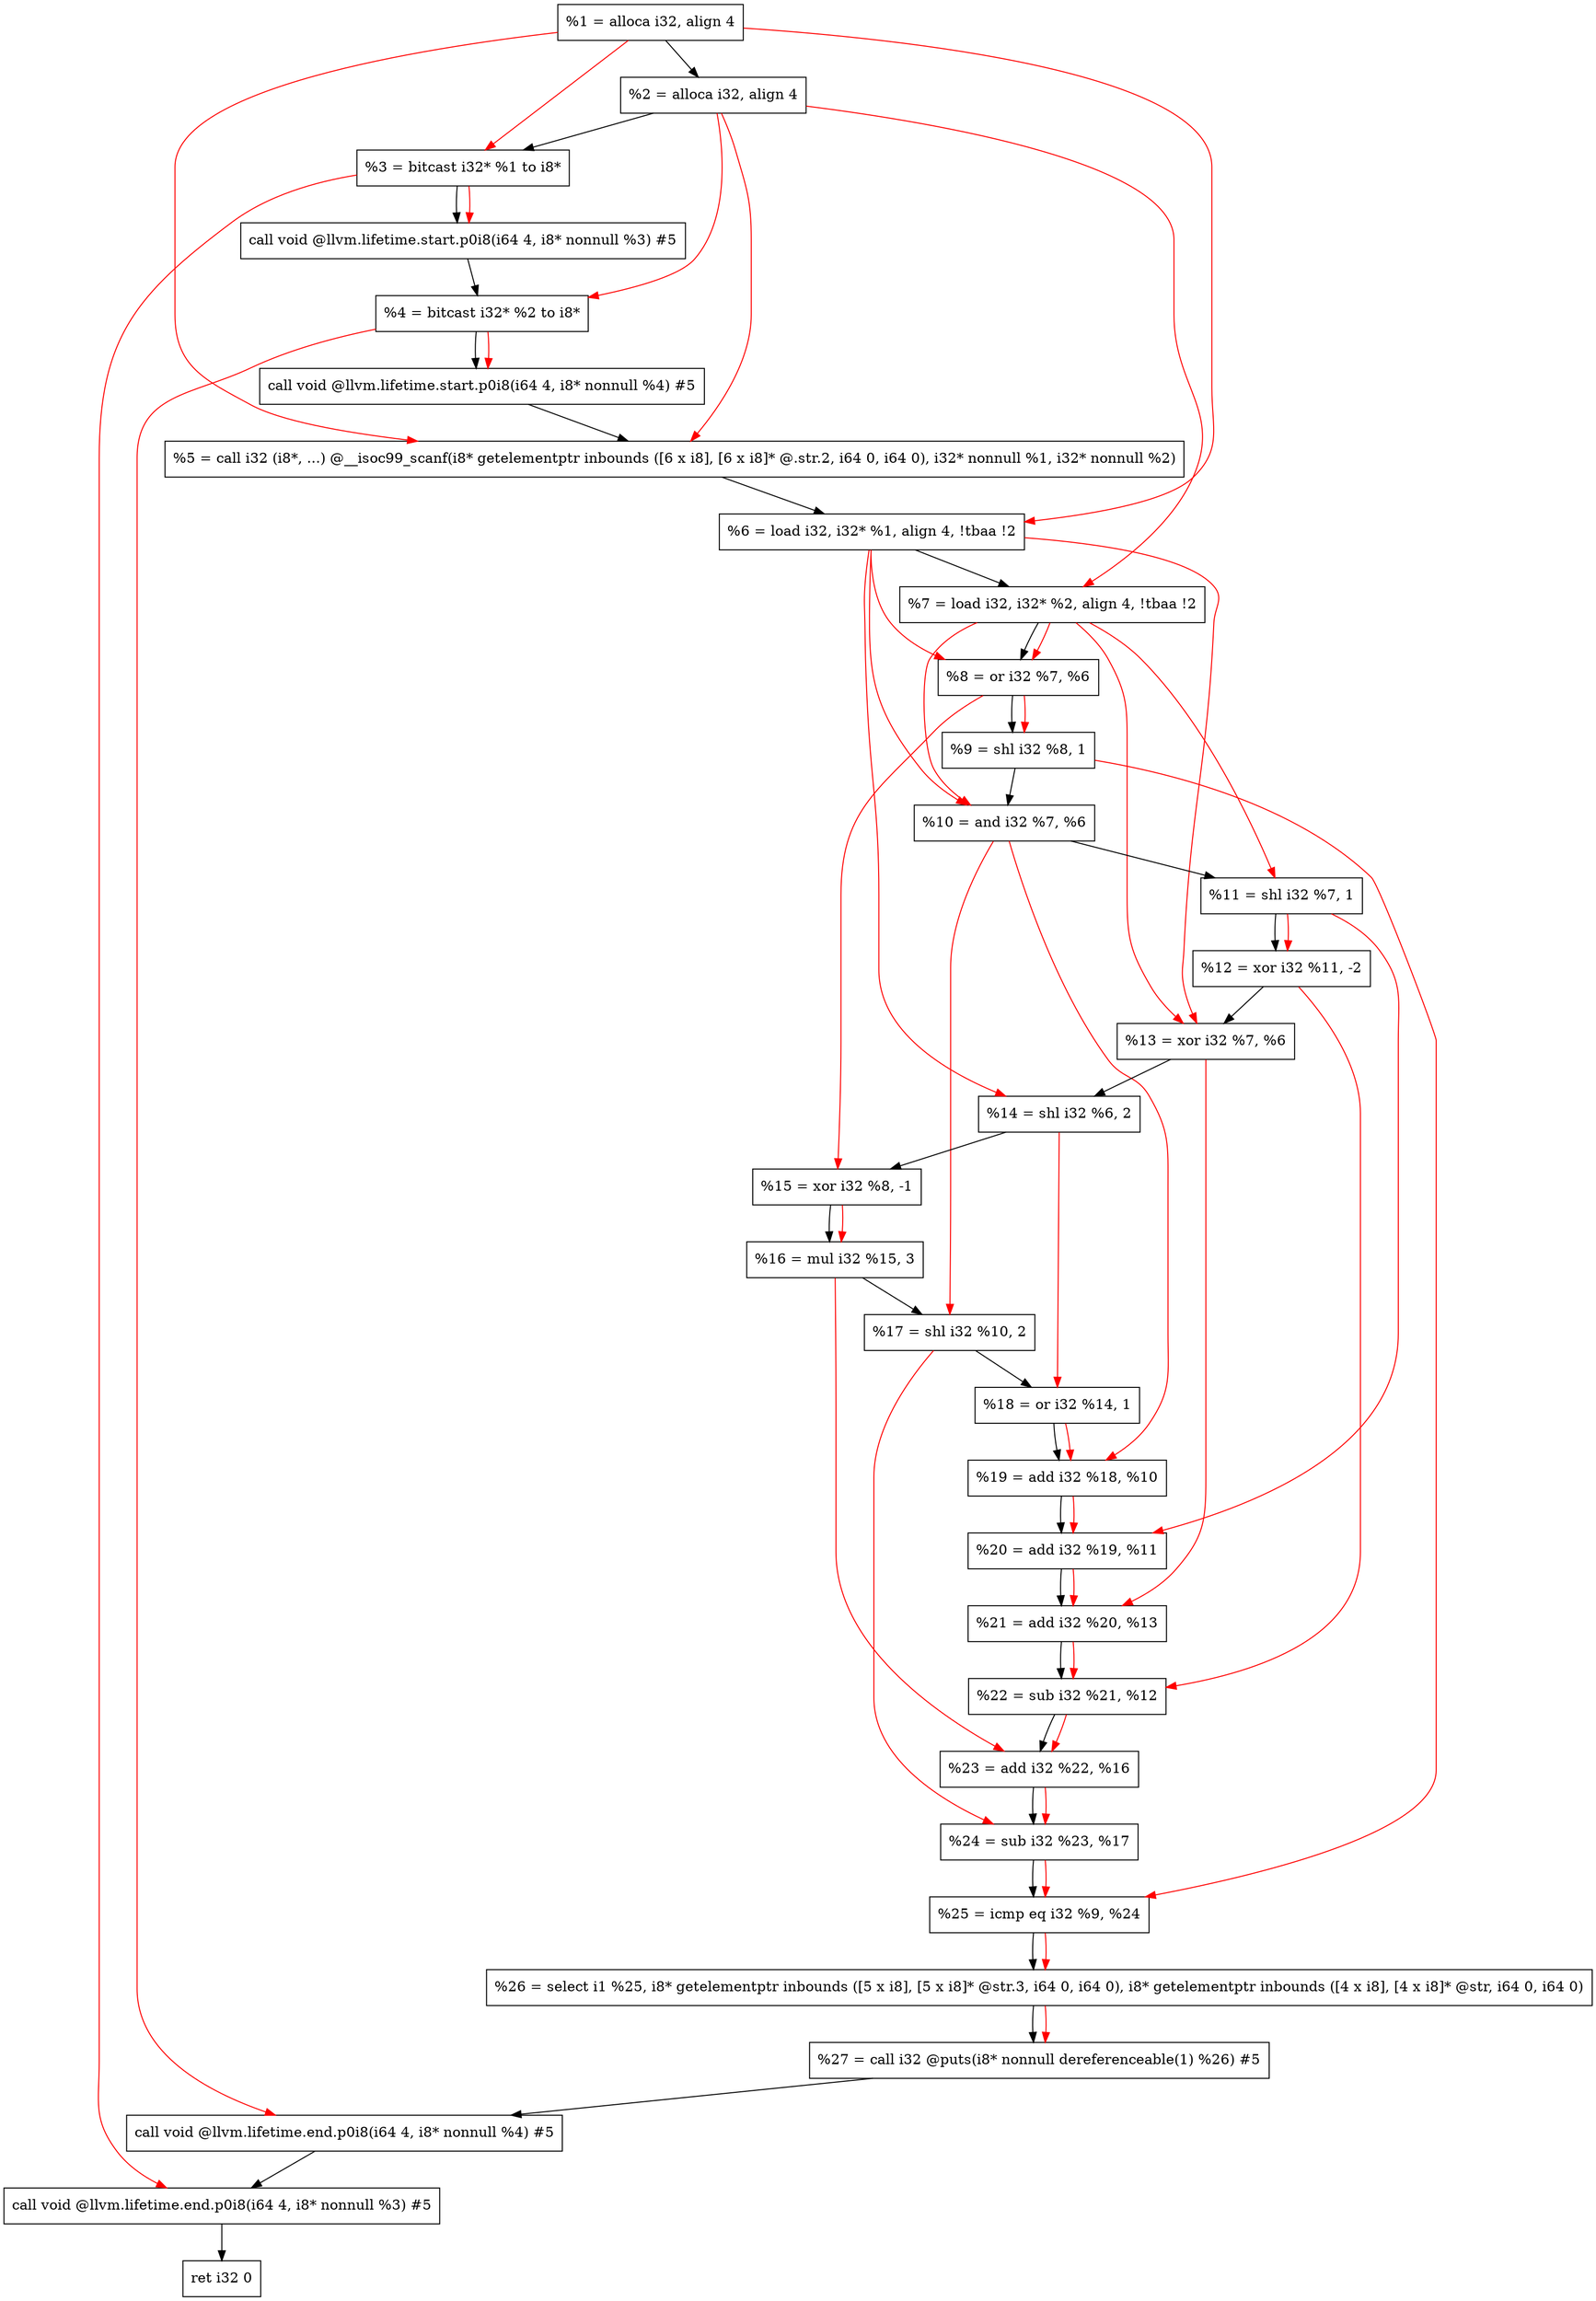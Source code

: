 digraph "DFG for'main' function" {
	Node0x1594968[shape=record, label="  %1 = alloca i32, align 4"];
	Node0x15949e8[shape=record, label="  %2 = alloca i32, align 4"];
	Node0x1594a78[shape=record, label="  %3 = bitcast i32* %1 to i8*"];
	Node0x1594ed8[shape=record, label="  call void @llvm.lifetime.start.p0i8(i64 4, i8* nonnull %3) #5"];
	Node0x1594fb8[shape=record, label="  %4 = bitcast i32* %2 to i8*"];
	Node0x15950d8[shape=record, label="  call void @llvm.lifetime.start.p0i8(i64 4, i8* nonnull %4) #5"];
	Node0x1595310[shape=record, label="  %5 = call i32 (i8*, ...) @__isoc99_scanf(i8* getelementptr inbounds ([6 x i8], [6 x i8]* @.str.2, i64 0, i64 0), i32* nonnull %1, i32* nonnull %2)"];
	Node0x15953c8[shape=record, label="  %6 = load i32, i32* %1, align 4, !tbaa !2"];
	Node0x1596338[shape=record, label="  %7 = load i32, i32* %2, align 4, !tbaa !2"];
	Node0x15969c0[shape=record, label="  %8 = or i32 %7, %6"];
	Node0x1596a30[shape=record, label="  %9 = shl i32 %8, 1"];
	Node0x1596aa0[shape=record, label="  %10 = and i32 %7, %6"];
	Node0x1596b10[shape=record, label="  %11 = shl i32 %7, 1"];
	Node0x1596b80[shape=record, label="  %12 = xor i32 %11, -2"];
	Node0x1596bf0[shape=record, label="  %13 = xor i32 %7, %6"];
	Node0x1596c60[shape=record, label="  %14 = shl i32 %6, 2"];
	Node0x1596cd0[shape=record, label="  %15 = xor i32 %8, -1"];
	Node0x1596d40[shape=record, label="  %16 = mul i32 %15, 3"];
	Node0x1596db0[shape=record, label="  %17 = shl i32 %10, 2"];
	Node0x1596e20[shape=record, label="  %18 = or i32 %14, 1"];
	Node0x1596e90[shape=record, label="  %19 = add i32 %18, %10"];
	Node0x1596f00[shape=record, label="  %20 = add i32 %19, %11"];
	Node0x1596f70[shape=record, label="  %21 = add i32 %20, %13"];
	Node0x1596fe0[shape=record, label="  %22 = sub i32 %21, %12"];
	Node0x1597050[shape=record, label="  %23 = add i32 %22, %16"];
	Node0x15970c0[shape=record, label="  %24 = sub i32 %23, %17"];
	Node0x1597130[shape=record, label="  %25 = icmp eq i32 %9, %24"];
	Node0x15359d8[shape=record, label="  %26 = select i1 %25, i8* getelementptr inbounds ([5 x i8], [5 x i8]* @str.3, i64 0, i64 0), i8* getelementptr inbounds ([4 x i8], [4 x i8]* @str, i64 0, i64 0)"];
	Node0x15971c0[shape=record, label="  %27 = call i32 @puts(i8* nonnull dereferenceable(1) %26) #5"];
	Node0x1597418[shape=record, label="  call void @llvm.lifetime.end.p0i8(i64 4, i8* nonnull %4) #5"];
	Node0x1597578[shape=record, label="  call void @llvm.lifetime.end.p0i8(i64 4, i8* nonnull %3) #5"];
	Node0x1597638[shape=record, label="  ret i32 0"];
	Node0x1594968 -> Node0x15949e8;
	Node0x15949e8 -> Node0x1594a78;
	Node0x1594a78 -> Node0x1594ed8;
	Node0x1594ed8 -> Node0x1594fb8;
	Node0x1594fb8 -> Node0x15950d8;
	Node0x15950d8 -> Node0x1595310;
	Node0x1595310 -> Node0x15953c8;
	Node0x15953c8 -> Node0x1596338;
	Node0x1596338 -> Node0x15969c0;
	Node0x15969c0 -> Node0x1596a30;
	Node0x1596a30 -> Node0x1596aa0;
	Node0x1596aa0 -> Node0x1596b10;
	Node0x1596b10 -> Node0x1596b80;
	Node0x1596b80 -> Node0x1596bf0;
	Node0x1596bf0 -> Node0x1596c60;
	Node0x1596c60 -> Node0x1596cd0;
	Node0x1596cd0 -> Node0x1596d40;
	Node0x1596d40 -> Node0x1596db0;
	Node0x1596db0 -> Node0x1596e20;
	Node0x1596e20 -> Node0x1596e90;
	Node0x1596e90 -> Node0x1596f00;
	Node0x1596f00 -> Node0x1596f70;
	Node0x1596f70 -> Node0x1596fe0;
	Node0x1596fe0 -> Node0x1597050;
	Node0x1597050 -> Node0x15970c0;
	Node0x15970c0 -> Node0x1597130;
	Node0x1597130 -> Node0x15359d8;
	Node0x15359d8 -> Node0x15971c0;
	Node0x15971c0 -> Node0x1597418;
	Node0x1597418 -> Node0x1597578;
	Node0x1597578 -> Node0x1597638;
edge [color=red]
	Node0x1594968 -> Node0x1594a78;
	Node0x1594a78 -> Node0x1594ed8;
	Node0x15949e8 -> Node0x1594fb8;
	Node0x1594fb8 -> Node0x15950d8;
	Node0x1594968 -> Node0x1595310;
	Node0x15949e8 -> Node0x1595310;
	Node0x1594968 -> Node0x15953c8;
	Node0x15949e8 -> Node0x1596338;
	Node0x1596338 -> Node0x15969c0;
	Node0x15953c8 -> Node0x15969c0;
	Node0x15969c0 -> Node0x1596a30;
	Node0x1596338 -> Node0x1596aa0;
	Node0x15953c8 -> Node0x1596aa0;
	Node0x1596338 -> Node0x1596b10;
	Node0x1596b10 -> Node0x1596b80;
	Node0x1596338 -> Node0x1596bf0;
	Node0x15953c8 -> Node0x1596bf0;
	Node0x15953c8 -> Node0x1596c60;
	Node0x15969c0 -> Node0x1596cd0;
	Node0x1596cd0 -> Node0x1596d40;
	Node0x1596aa0 -> Node0x1596db0;
	Node0x1596c60 -> Node0x1596e20;
	Node0x1596e20 -> Node0x1596e90;
	Node0x1596aa0 -> Node0x1596e90;
	Node0x1596e90 -> Node0x1596f00;
	Node0x1596b10 -> Node0x1596f00;
	Node0x1596f00 -> Node0x1596f70;
	Node0x1596bf0 -> Node0x1596f70;
	Node0x1596f70 -> Node0x1596fe0;
	Node0x1596b80 -> Node0x1596fe0;
	Node0x1596fe0 -> Node0x1597050;
	Node0x1596d40 -> Node0x1597050;
	Node0x1597050 -> Node0x15970c0;
	Node0x1596db0 -> Node0x15970c0;
	Node0x1596a30 -> Node0x1597130;
	Node0x15970c0 -> Node0x1597130;
	Node0x1597130 -> Node0x15359d8;
	Node0x15359d8 -> Node0x15971c0;
	Node0x1594fb8 -> Node0x1597418;
	Node0x1594a78 -> Node0x1597578;
}
